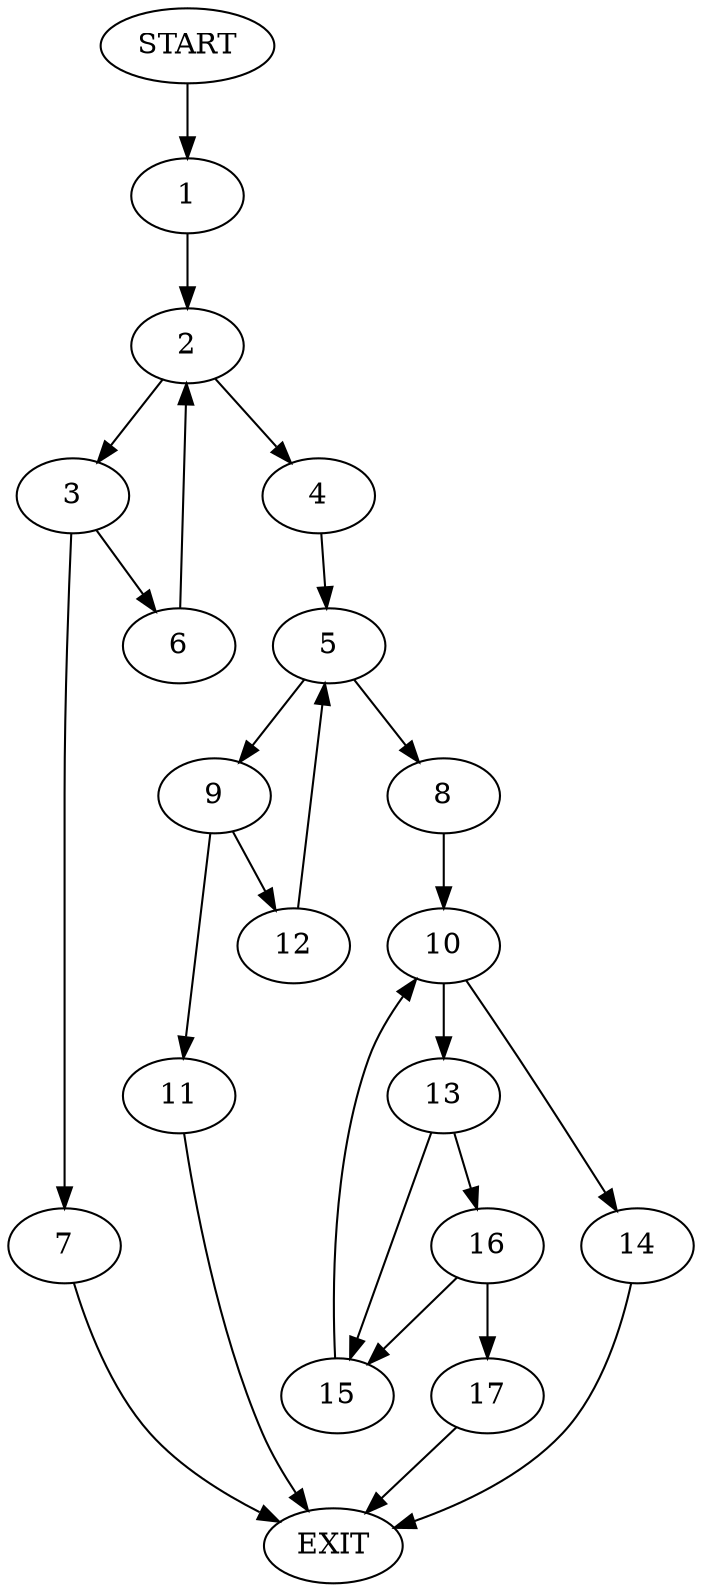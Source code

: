 digraph {
0 [label="START"]
18 [label="EXIT"]
0 -> 1
1 -> 2
2 -> 3
2 -> 4
4 -> 5
3 -> 6
3 -> 7
7 -> 18
6 -> 2
5 -> 8
5 -> 9
8 -> 10
9 -> 11
9 -> 12
11 -> 18
12 -> 5
10 -> 13
10 -> 14
13 -> 15
13 -> 16
14 -> 18
15 -> 10
16 -> 15
16 -> 17
17 -> 18
}
